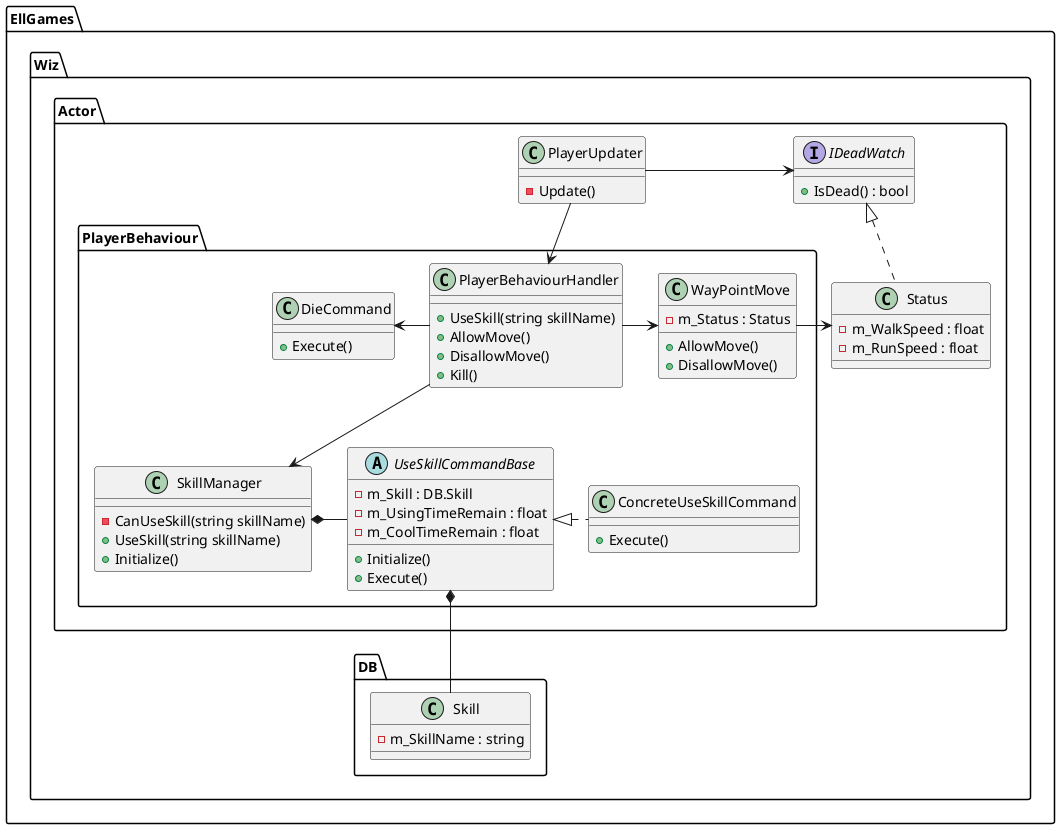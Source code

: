 @startuml

namespace EllGames.Wiz {
  namespace DB {
    class Skill {
      -m_SkillName : string
    }
  }

  namespace Actor {
    class Status {
      -m_WalkSpeed : float
      -m_RunSpeed : float
    }

    class PlayerUpdater {
      -Update()
    }

    interface IDeadWatch {
      +IsDead() : bool
    }

    namespace PlayerBehaviour {
      class PlayerBehaviourHandler {
        +UseSkill(string skillName)
        +AllowMove()
        +DisallowMove()
        +Kill()
      }

      class DieCommand {
        +Execute()
      }

      class WayPointMove {
        -m_Status : Status
        +AllowMove()
        +DisallowMove()
      }

      class SkillManager {
        -CanUseSkill(string skillName)
        +UseSkill(string skillName)
        +Initialize()
      }

      abstract class UseSkillCommandBase {
        -m_Skill : DB.Skill
        -m_UsingTimeRemain : float
        -m_CoolTimeRemain : float
        +Initialize()
        +Execute()
      }

      class ConcreteUseSkillCommand {
        +Execute()
      }
    }
  }
}

namespace EllGames.Wiz {
  namespace Actor {
    IDeadWatch <|.. Status
    PlayerUpdater -> IDeadWatch
    PlayerUpdater -> EllGames.Wiz.Actor.PlayerBehaviour.PlayerBehaviourHandler

    namespace PlayerBehaviour {
      PlayerBehaviourHandler -left> DieCommand
      PlayerBehaviourHandler -> WayPointMove
      PlayerBehaviourHandler --> SkillManager
      UseSkillCommandBase <|.ConcreteUseSkillCommand
      SkillManager *- UseSkillCommandBase
      WayPointMove -up> EllGames.Wiz.Actor.Status
      UseSkillCommandBase *-down- EllGames.Wiz.DB.Skill
    }
  }
}

@enduml
